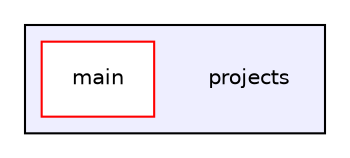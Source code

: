 digraph "projects" {
  compound=true
  node [ fontsize="10", fontname="Helvetica"];
  edge [ labelfontsize="10", labelfontname="Helvetica"];
  subgraph clusterdir_a9ec1ef424966475f993eb98877e3088 {
    graph [ bgcolor="#eeeeff", pencolor="black", label="" URL="dir_a9ec1ef424966475f993eb98877e3088.html"];
    dir_a9ec1ef424966475f993eb98877e3088 [shape=plaintext label="projects"];
    dir_56d0f84b48b9db9f67b627c814b26b94 [shape=box label="main" color="red" fillcolor="white" style="filled" URL="dir_56d0f84b48b9db9f67b627c814b26b94.html"];
  }
}
